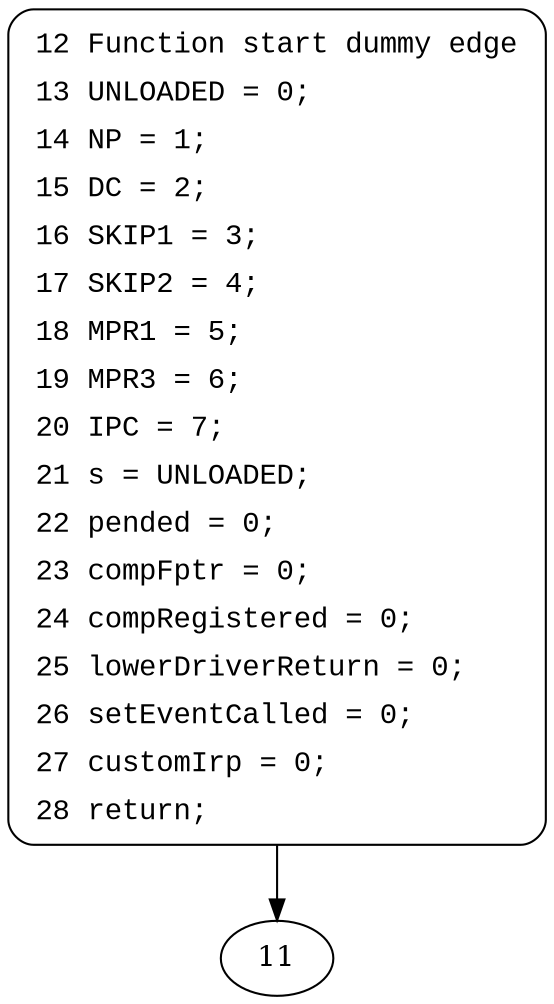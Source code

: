 digraph _BLAST_init {
12 [style="filled,bold" penwidth="1" fillcolor="white" fontname="Courier New" shape="Mrecord" label=<<table border="0" cellborder="0" cellpadding="3" bgcolor="white"><tr><td align="right">12</td><td align="left">Function start dummy edge</td></tr><tr><td align="right">13</td><td align="left">UNLOADED = 0;</td></tr><tr><td align="right">14</td><td align="left">NP = 1;</td></tr><tr><td align="right">15</td><td align="left">DC = 2;</td></tr><tr><td align="right">16</td><td align="left">SKIP1 = 3;</td></tr><tr><td align="right">17</td><td align="left">SKIP2 = 4;</td></tr><tr><td align="right">18</td><td align="left">MPR1 = 5;</td></tr><tr><td align="right">19</td><td align="left">MPR3 = 6;</td></tr><tr><td align="right">20</td><td align="left">IPC = 7;</td></tr><tr><td align="right">21</td><td align="left">s = UNLOADED;</td></tr><tr><td align="right">22</td><td align="left">pended = 0;</td></tr><tr><td align="right">23</td><td align="left">compFptr = 0;</td></tr><tr><td align="right">24</td><td align="left">compRegistered = 0;</td></tr><tr><td align="right">25</td><td align="left">lowerDriverReturn = 0;</td></tr><tr><td align="right">26</td><td align="left">setEventCalled = 0;</td></tr><tr><td align="right">27</td><td align="left">customIrp = 0;</td></tr><tr><td align="right">28</td><td align="left">return;</td></tr></table>>]
12 -> 11[label=""]
}